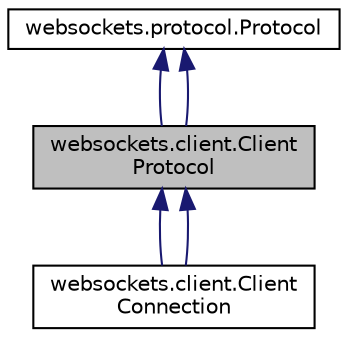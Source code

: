 digraph "websockets.client.ClientProtocol"
{
 // LATEX_PDF_SIZE
  edge [fontname="Helvetica",fontsize="10",labelfontname="Helvetica",labelfontsize="10"];
  node [fontname="Helvetica",fontsize="10",shape=record];
  Node1 [label="websockets.client.Client\lProtocol",height=0.2,width=0.4,color="black", fillcolor="grey75", style="filled", fontcolor="black",tooltip=" "];
  Node2 -> Node1 [dir="back",color="midnightblue",fontsize="10",style="solid",fontname="Helvetica"];
  Node2 [label="websockets.protocol.Protocol",height=0.2,width=0.4,color="black", fillcolor="white", style="filled",URL="$classwebsockets_1_1protocol_1_1Protocol.html",tooltip=" "];
  Node2 -> Node1 [dir="back",color="midnightblue",fontsize="10",style="solid",fontname="Helvetica"];
  Node1 -> Node3 [dir="back",color="midnightblue",fontsize="10",style="solid",fontname="Helvetica"];
  Node3 [label="websockets.client.Client\lConnection",height=0.2,width=0.4,color="black", fillcolor="white", style="filled",URL="$classwebsockets_1_1client_1_1ClientConnection.html",tooltip=" "];
  Node1 -> Node3 [dir="back",color="midnightblue",fontsize="10",style="solid",fontname="Helvetica"];
}
